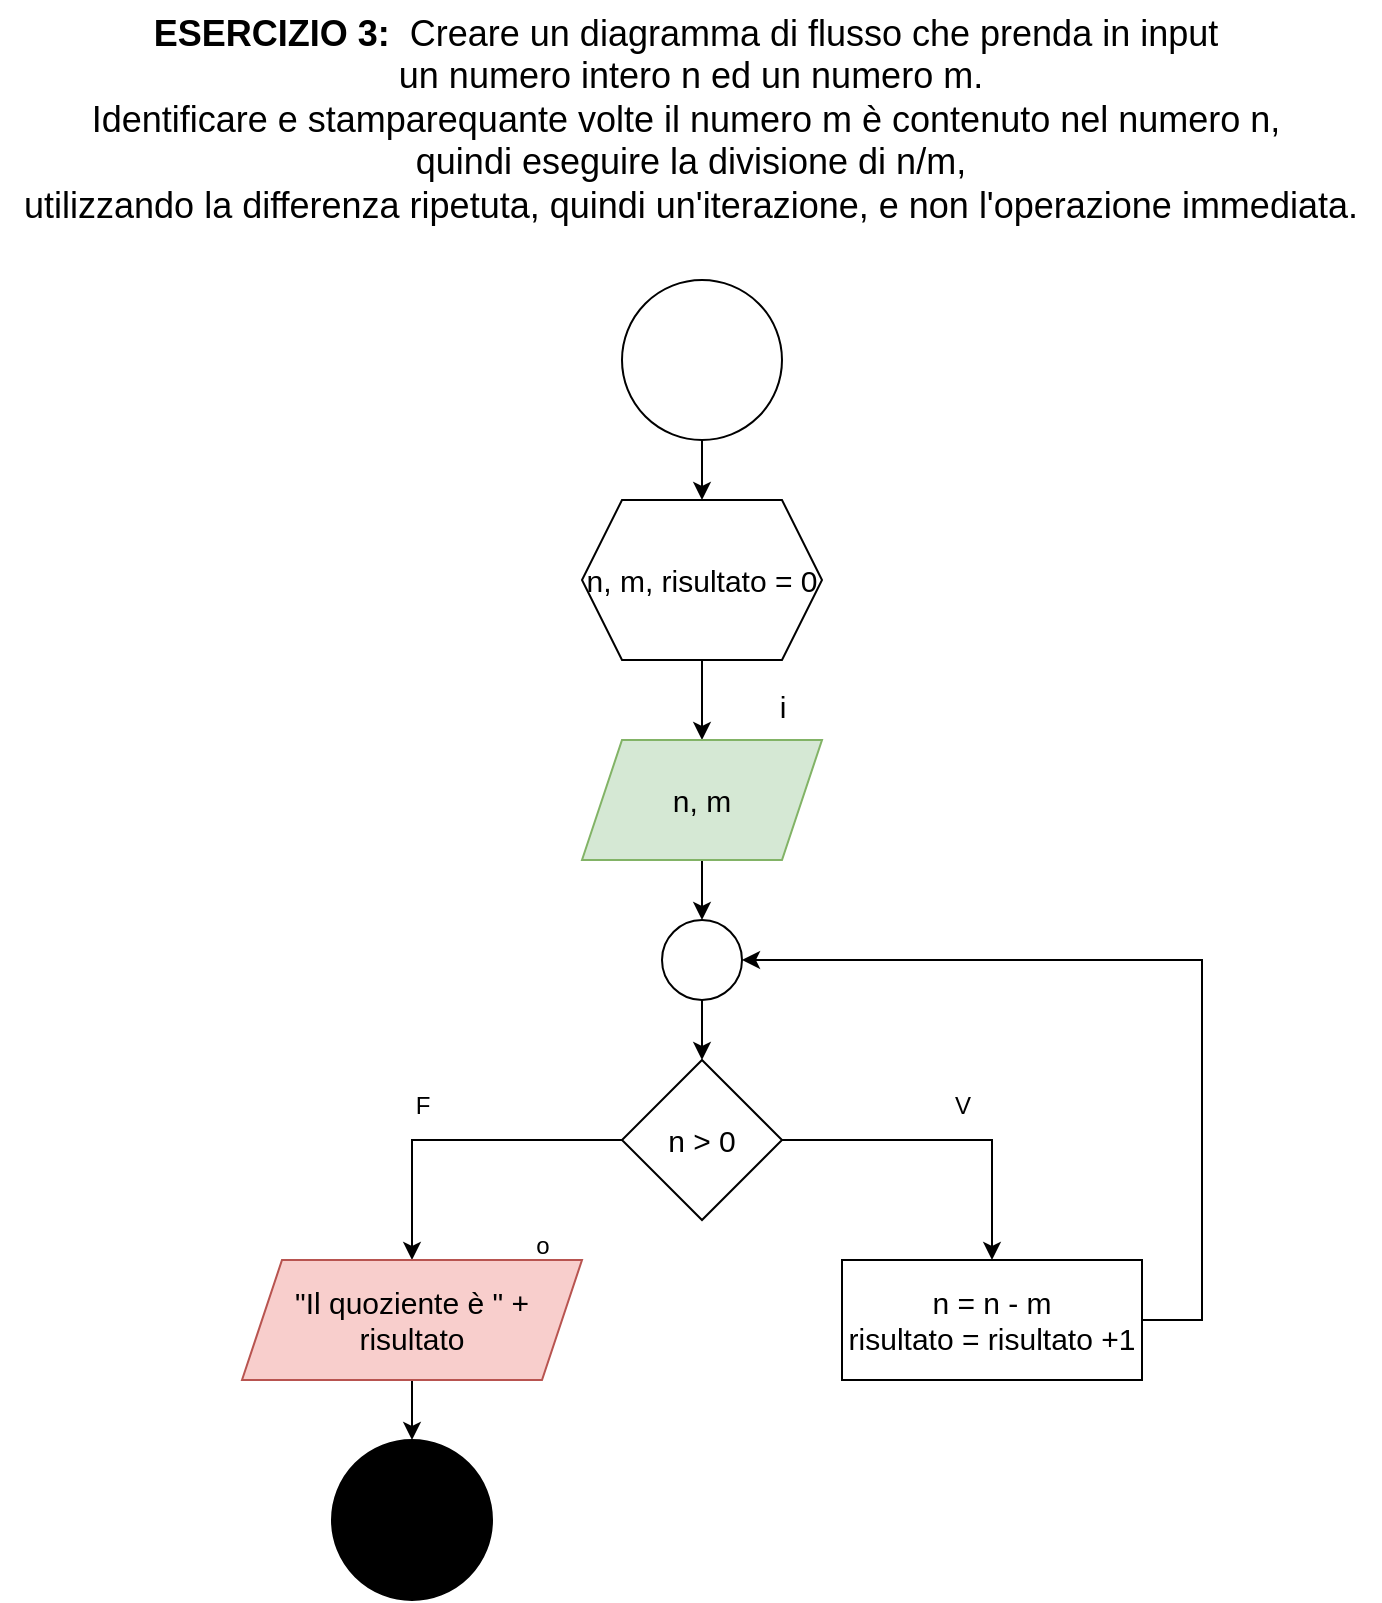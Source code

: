 <mxfile version="24.7.16">
  <diagram name="Pagina-1" id="0o12he1zsdbo412HQ0-G">
    <mxGraphModel grid="1" page="1" gridSize="10" guides="1" tooltips="1" connect="1" arrows="1" fold="1" pageScale="1" pageWidth="827" pageHeight="1169" math="0" shadow="0">
      <root>
        <mxCell id="0" />
        <mxCell id="1" parent="0" />
        <mxCell id="OKR5MVfO462Gb3IpwB02-1" value="&lt;b style=&quot;font-size: 18px;&quot;&gt;ESERCIZIO 3: &lt;/b&gt;&amp;nbsp;Creare un diagramma di flusso che prenda in input&amp;nbsp;&lt;div&gt;un numero intero n ed un numero m.&lt;div&gt;Identificare e stamparequante volte il numero m è contenuto nel numero n,&amp;nbsp;&lt;/div&gt;&lt;div&gt;quindi eseguire la divisione di n/m,&lt;/div&gt;&lt;div&gt;utilizzando la differenza ripetuta, quindi un&#39;iterazione, e non l&#39;operazione immediata.&lt;/div&gt;&lt;/div&gt;" style="text;html=1;align=center;verticalAlign=middle;resizable=0;points=[];autosize=1;strokeColor=none;fillColor=none;fontSize=18;" vertex="1" parent="1">
          <mxGeometry x="69" y="40" width="690" height="120" as="geometry" />
        </mxCell>
        <mxCell id="OKR5MVfO462Gb3IpwB02-4" value="" style="edgeStyle=orthogonalEdgeStyle;rounded=0;orthogonalLoop=1;jettySize=auto;html=1;fontSize=15;" edge="1" parent="1" source="OKR5MVfO462Gb3IpwB02-2" target="OKR5MVfO462Gb3IpwB02-3">
          <mxGeometry relative="1" as="geometry" />
        </mxCell>
        <mxCell id="OKR5MVfO462Gb3IpwB02-2" value="" style="ellipse;whiteSpace=wrap;html=1;aspect=fixed;fontSize=15;" vertex="1" parent="1">
          <mxGeometry x="380" y="180" width="80" height="80" as="geometry" />
        </mxCell>
        <mxCell id="OKR5MVfO462Gb3IpwB02-6" value="" style="edgeStyle=orthogonalEdgeStyle;rounded=0;orthogonalLoop=1;jettySize=auto;html=1;fontSize=15;" edge="1" parent="1" source="OKR5MVfO462Gb3IpwB02-3" target="OKR5MVfO462Gb3IpwB02-5">
          <mxGeometry relative="1" as="geometry" />
        </mxCell>
        <mxCell id="OKR5MVfO462Gb3IpwB02-3" value="n, m, risultato = 0" style="shape=hexagon;perimeter=hexagonPerimeter2;whiteSpace=wrap;html=1;fixedSize=1;fontSize=15;" vertex="1" parent="1">
          <mxGeometry x="360" y="290" width="120" height="80" as="geometry" />
        </mxCell>
        <mxCell id="OKR5MVfO462Gb3IpwB02-16" value="" style="edgeStyle=orthogonalEdgeStyle;rounded=0;orthogonalLoop=1;jettySize=auto;html=1;" edge="1" parent="1" source="OKR5MVfO462Gb3IpwB02-5" target="OKR5MVfO462Gb3IpwB02-15">
          <mxGeometry relative="1" as="geometry" />
        </mxCell>
        <mxCell id="OKR5MVfO462Gb3IpwB02-5" value="n, m" style="shape=parallelogram;perimeter=parallelogramPerimeter;whiteSpace=wrap;html=1;fixedSize=1;fontSize=15;fillColor=#d5e8d4;strokeColor=#82b366;" vertex="1" parent="1">
          <mxGeometry x="360" y="410" width="120" height="60" as="geometry" />
        </mxCell>
        <mxCell id="OKR5MVfO462Gb3IpwB02-7" value="i" style="text;html=1;align=center;verticalAlign=middle;resizable=0;points=[];autosize=1;strokeColor=none;fillColor=none;fontSize=15;" vertex="1" parent="1">
          <mxGeometry x="445" y="378" width="30" height="30" as="geometry" />
        </mxCell>
        <mxCell id="OKR5MVfO462Gb3IpwB02-13" value="" style="edgeStyle=orthogonalEdgeStyle;rounded=0;orthogonalLoop=1;jettySize=auto;html=1;fontSize=15;" edge="1" parent="1" source="OKR5MVfO462Gb3IpwB02-8" target="OKR5MVfO462Gb3IpwB02-12">
          <mxGeometry relative="1" as="geometry" />
        </mxCell>
        <mxCell id="OKR5MVfO462Gb3IpwB02-21" value="" style="edgeStyle=orthogonalEdgeStyle;rounded=0;orthogonalLoop=1;jettySize=auto;html=1;" edge="1" parent="1" source="OKR5MVfO462Gb3IpwB02-8" target="OKR5MVfO462Gb3IpwB02-20">
          <mxGeometry relative="1" as="geometry" />
        </mxCell>
        <mxCell id="OKR5MVfO462Gb3IpwB02-8" value="n &amp;gt; 0" style="rhombus;whiteSpace=wrap;html=1;fontSize=15;" vertex="1" parent="1">
          <mxGeometry x="380" y="570" width="80" height="80" as="geometry" />
        </mxCell>
        <mxCell id="OKR5MVfO462Gb3IpwB02-19" style="edgeStyle=orthogonalEdgeStyle;rounded=0;orthogonalLoop=1;jettySize=auto;html=1;entryX=1;entryY=0.5;entryDx=0;entryDy=0;" edge="1" parent="1" source="OKR5MVfO462Gb3IpwB02-12" target="OKR5MVfO462Gb3IpwB02-15">
          <mxGeometry relative="1" as="geometry">
            <Array as="points">
              <mxPoint x="670" y="700" />
              <mxPoint x="670" y="520" />
            </Array>
          </mxGeometry>
        </mxCell>
        <mxCell id="OKR5MVfO462Gb3IpwB02-12" value="n = n - m&lt;div style=&quot;font-size: 15px;&quot;&gt;risultato = risultato +1&lt;/div&gt;" style="whiteSpace=wrap;html=1;fontSize=15;" vertex="1" parent="1">
          <mxGeometry x="490" y="670" width="150" height="60" as="geometry" />
        </mxCell>
        <mxCell id="OKR5MVfO462Gb3IpwB02-17" value="" style="edgeStyle=orthogonalEdgeStyle;rounded=0;orthogonalLoop=1;jettySize=auto;html=1;" edge="1" parent="1" source="OKR5MVfO462Gb3IpwB02-15" target="OKR5MVfO462Gb3IpwB02-8">
          <mxGeometry relative="1" as="geometry" />
        </mxCell>
        <mxCell id="OKR5MVfO462Gb3IpwB02-15" value="" style="ellipse;whiteSpace=wrap;html=1;aspect=fixed;" vertex="1" parent="1">
          <mxGeometry x="400" y="500" width="40" height="40" as="geometry" />
        </mxCell>
        <mxCell id="OKR5MVfO462Gb3IpwB02-18" value="V" style="text;html=1;align=center;verticalAlign=middle;resizable=0;points=[];autosize=1;strokeColor=none;fillColor=none;" vertex="1" parent="1">
          <mxGeometry x="535" y="578" width="30" height="30" as="geometry" />
        </mxCell>
        <mxCell id="OKR5MVfO462Gb3IpwB02-25" value="" style="edgeStyle=orthogonalEdgeStyle;rounded=0;orthogonalLoop=1;jettySize=auto;html=1;" edge="1" parent="1" source="OKR5MVfO462Gb3IpwB02-20" target="OKR5MVfO462Gb3IpwB02-24">
          <mxGeometry relative="1" as="geometry" />
        </mxCell>
        <mxCell id="OKR5MVfO462Gb3IpwB02-20" value="&quot;Il quoziente è &quot; + risultato" style="shape=parallelogram;perimeter=parallelogramPerimeter;whiteSpace=wrap;html=1;fixedSize=1;fontSize=15;fillColor=#f8cecc;strokeColor=#b85450;" vertex="1" parent="1">
          <mxGeometry x="190" y="670" width="170" height="60" as="geometry" />
        </mxCell>
        <mxCell id="OKR5MVfO462Gb3IpwB02-22" value="F" style="text;html=1;align=center;verticalAlign=middle;resizable=0;points=[];autosize=1;strokeColor=none;fillColor=none;" vertex="1" parent="1">
          <mxGeometry x="265" y="578" width="30" height="30" as="geometry" />
        </mxCell>
        <mxCell id="OKR5MVfO462Gb3IpwB02-23" value="o" style="text;html=1;align=center;verticalAlign=middle;resizable=0;points=[];autosize=1;strokeColor=none;fillColor=none;" vertex="1" parent="1">
          <mxGeometry x="325" y="648" width="30" height="30" as="geometry" />
        </mxCell>
        <mxCell id="OKR5MVfO462Gb3IpwB02-24" value="" style="ellipse;whiteSpace=wrap;html=1;fontSize=15;fillColor=#000000;" vertex="1" parent="1">
          <mxGeometry x="235" y="760" width="80" height="80" as="geometry" />
        </mxCell>
      </root>
    </mxGraphModel>
  </diagram>
</mxfile>
